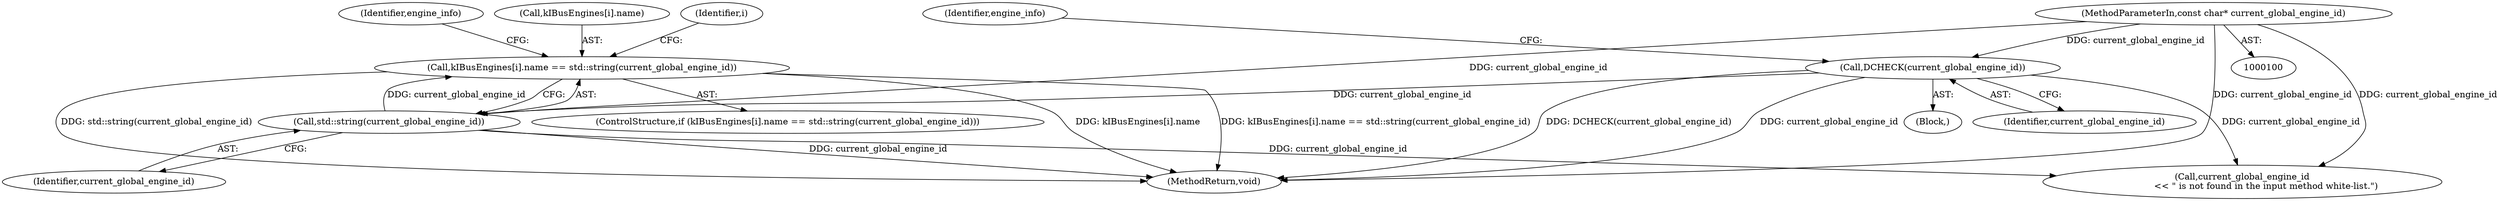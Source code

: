 digraph "0_Chrome_dc7b094a338c6c521f918f478e993f0f74bbea0d_76@array" {
"1000122" [label="(Call,kIBusEngines[i].name == std::string(current_global_engine_id))"];
"1000128" [label="(Call,std::string(current_global_engine_id))"];
"1000103" [label="(Call,DCHECK(current_global_engine_id))"];
"1000101" [label="(MethodParameterIn,const char* current_global_engine_id)"];
"1000123" [label="(Call,kIBusEngines[i].name)"];
"1000119" [label="(Identifier,i)"];
"1000101" [label="(MethodParameterIn,const char* current_global_engine_id)"];
"1000145" [label="(Call,current_global_engine_id\n                 << \" is not found in the input method white-list.\")"];
"1000122" [label="(Call,kIBusEngines[i].name == std::string(current_global_engine_id))"];
"1000107" [label="(Identifier,engine_info)"];
"1000121" [label="(ControlStructure,if (kIBusEngines[i].name == std::string(current_global_engine_id)))"];
"1000132" [label="(Identifier,engine_info)"];
"1000103" [label="(Call,DCHECK(current_global_engine_id))"];
"1000104" [label="(Identifier,current_global_engine_id)"];
"1000129" [label="(Identifier,current_global_engine_id)"];
"1000102" [label="(Block,)"];
"1000128" [label="(Call,std::string(current_global_engine_id))"];
"1000184" [label="(MethodReturn,void)"];
"1000122" -> "1000121"  [label="AST: "];
"1000122" -> "1000128"  [label="CFG: "];
"1000123" -> "1000122"  [label="AST: "];
"1000128" -> "1000122"  [label="AST: "];
"1000132" -> "1000122"  [label="CFG: "];
"1000119" -> "1000122"  [label="CFG: "];
"1000122" -> "1000184"  [label="DDG: kIBusEngines[i].name"];
"1000122" -> "1000184"  [label="DDG: kIBusEngines[i].name == std::string(current_global_engine_id)"];
"1000122" -> "1000184"  [label="DDG: std::string(current_global_engine_id)"];
"1000128" -> "1000122"  [label="DDG: current_global_engine_id"];
"1000128" -> "1000129"  [label="CFG: "];
"1000129" -> "1000128"  [label="AST: "];
"1000128" -> "1000184"  [label="DDG: current_global_engine_id"];
"1000103" -> "1000128"  [label="DDG: current_global_engine_id"];
"1000101" -> "1000128"  [label="DDG: current_global_engine_id"];
"1000128" -> "1000145"  [label="DDG: current_global_engine_id"];
"1000103" -> "1000102"  [label="AST: "];
"1000103" -> "1000104"  [label="CFG: "];
"1000104" -> "1000103"  [label="AST: "];
"1000107" -> "1000103"  [label="CFG: "];
"1000103" -> "1000184"  [label="DDG: current_global_engine_id"];
"1000103" -> "1000184"  [label="DDG: DCHECK(current_global_engine_id)"];
"1000101" -> "1000103"  [label="DDG: current_global_engine_id"];
"1000103" -> "1000145"  [label="DDG: current_global_engine_id"];
"1000101" -> "1000100"  [label="AST: "];
"1000101" -> "1000184"  [label="DDG: current_global_engine_id"];
"1000101" -> "1000145"  [label="DDG: current_global_engine_id"];
}
